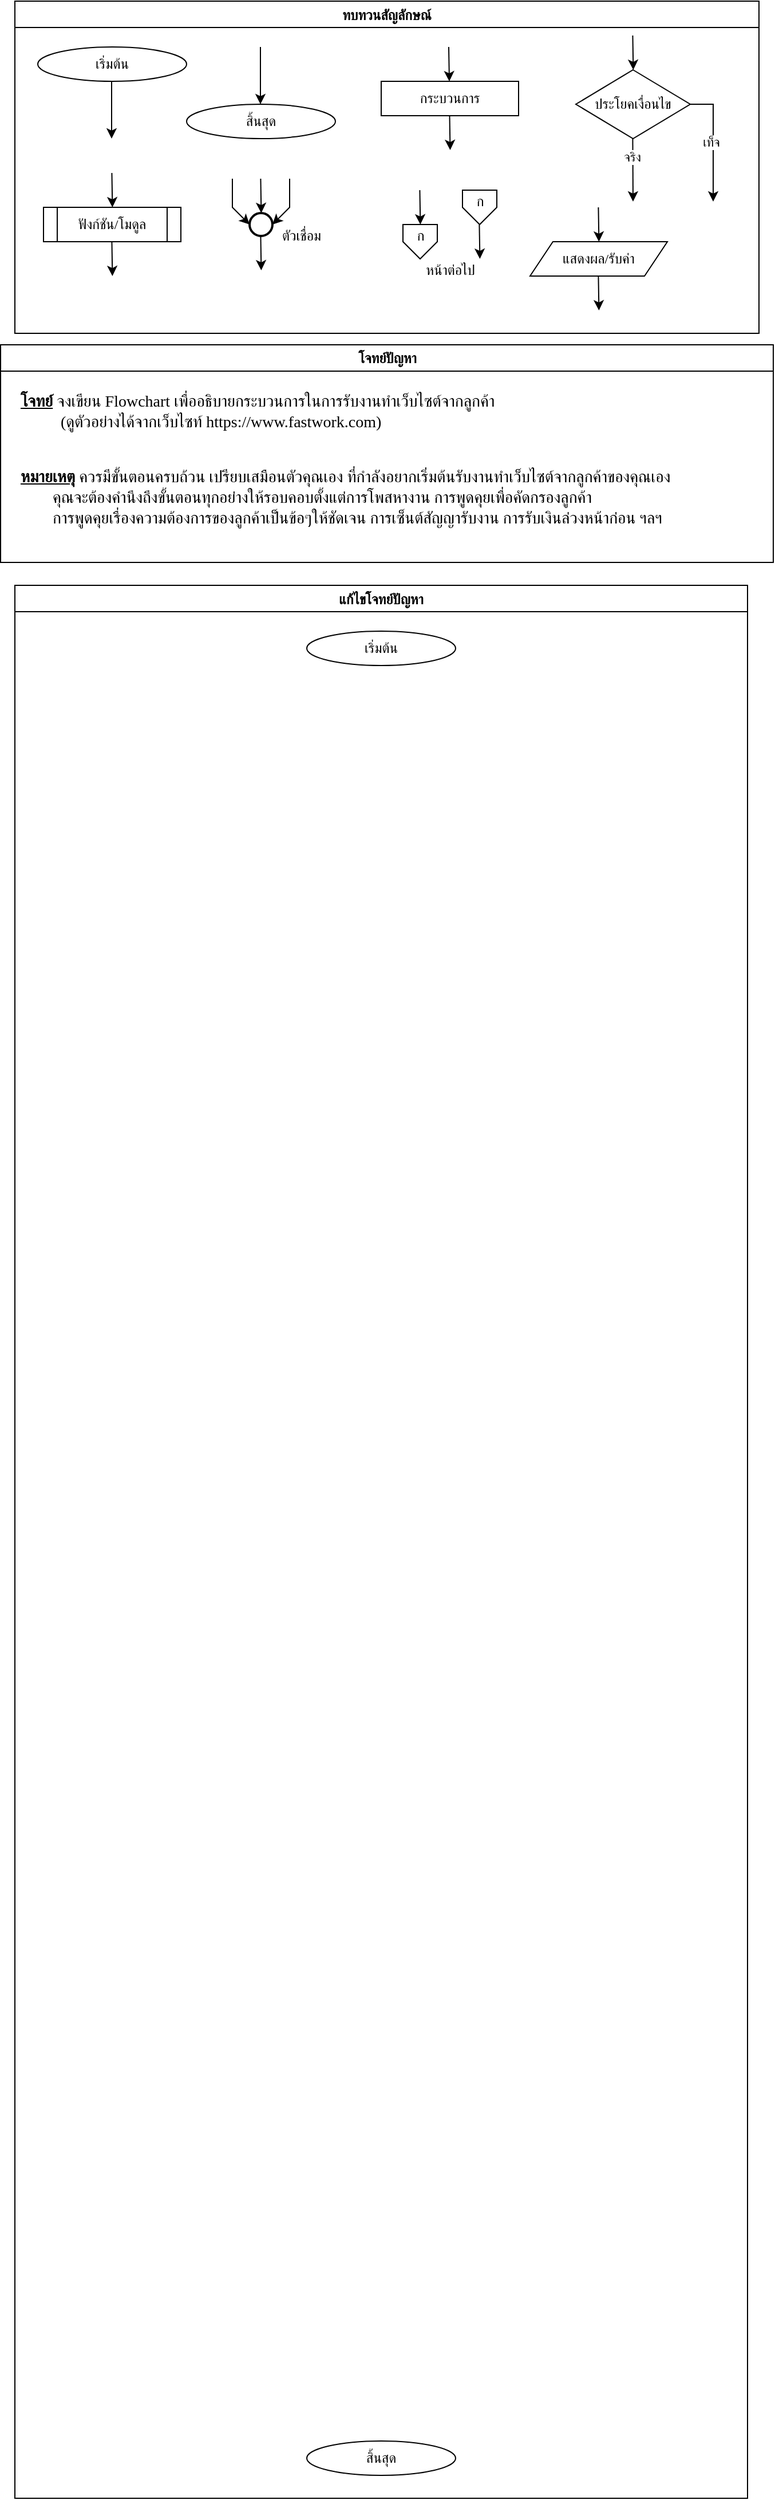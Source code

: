 <mxfile>
    <diagram id="vRWiXDOHxbzRige1x77C" name="Page-1">
        <mxGraphModel dx="2306" dy="513" grid="1" gridSize="10" guides="1" tooltips="1" connect="1" arrows="1" fold="1" page="1" pageScale="1" pageWidth="850" pageHeight="1100" math="0" shadow="0">
            <root>
                <mxCell id="0"/>
                <mxCell id="1" parent="0"/>
                <mxCell id="2" value="ทบทวนสัญลักษณ์" style="swimlane;fontFamily=Sarabun;fontSource=https%3A%2F%2Ffonts.googleapis.com%2Fcss%3Ffamily%3DSarabun;" vertex="1" parent="1">
                    <mxGeometry x="-720" y="20" width="650" height="290" as="geometry"/>
                </mxCell>
                <mxCell id="3" value="&lt;font data-font-src=&quot;https://fonts.googleapis.com/css?family=Sarabun&quot; face=&quot;Sarabun&quot;&gt;เริ่มต้น&lt;/font&gt;" style="ellipse;whiteSpace=wrap;html=1;" vertex="1" parent="2">
                    <mxGeometry x="20" y="40" width="130" height="30" as="geometry"/>
                </mxCell>
                <mxCell id="4" value="" style="endArrow=classic;html=1;rounded=0;" edge="1" parent="2">
                    <mxGeometry width="50" height="50" relative="1" as="geometry">
                        <mxPoint x="84.5" y="70" as="sourcePoint"/>
                        <mxPoint x="84.5" y="120" as="targetPoint"/>
                    </mxGeometry>
                </mxCell>
                <mxCell id="5" value="&lt;font face=&quot;Sarabun&quot;&gt;สิ้นสุด&lt;/font&gt;" style="ellipse;whiteSpace=wrap;html=1;" vertex="1" parent="2">
                    <mxGeometry x="150" y="90" width="130" height="30" as="geometry"/>
                </mxCell>
                <mxCell id="6" value="" style="endArrow=classic;html=1;rounded=0;" edge="1" parent="2">
                    <mxGeometry width="50" height="50" relative="1" as="geometry">
                        <mxPoint x="214.5" y="40" as="sourcePoint"/>
                        <mxPoint x="214.5" y="90" as="targetPoint"/>
                    </mxGeometry>
                </mxCell>
                <mxCell id="7" value="กระบวนการ" style="rounded=0;whiteSpace=wrap;html=1;fontFamily=Sarabun;fontSource=https%3A%2F%2Ffonts.googleapis.com%2Fcss%3Ffamily%3DSarabun;" vertex="1" parent="2">
                    <mxGeometry x="320" y="70" width="120" height="30" as="geometry"/>
                </mxCell>
                <mxCell id="8" value="" style="endArrow=classic;html=1;rounded=0;" edge="1" parent="2">
                    <mxGeometry width="50" height="50" relative="1" as="geometry">
                        <mxPoint x="379" y="40" as="sourcePoint"/>
                        <mxPoint x="379.5" y="70" as="targetPoint"/>
                    </mxGeometry>
                </mxCell>
                <mxCell id="9" value="" style="endArrow=classic;html=1;rounded=0;" edge="1" parent="2">
                    <mxGeometry width="50" height="50" relative="1" as="geometry">
                        <mxPoint x="379.75" y="100" as="sourcePoint"/>
                        <mxPoint x="380.25" y="130" as="targetPoint"/>
                    </mxGeometry>
                </mxCell>
                <mxCell id="10" value="ประโยคเงื่อนไข" style="rhombus;whiteSpace=wrap;html=1;fontFamily=Sarabun;fontSource=https%3A%2F%2Ffonts.googleapis.com%2Fcss%3Ffamily%3DSarabun;" vertex="1" parent="2">
                    <mxGeometry x="490" y="60" width="100" height="60" as="geometry"/>
                </mxCell>
                <mxCell id="11" value="" style="endArrow=classic;html=1;rounded=0;" edge="1" parent="2">
                    <mxGeometry width="50" height="50" relative="1" as="geometry">
                        <mxPoint x="539.71" y="30" as="sourcePoint"/>
                        <mxPoint x="540.21" y="60" as="targetPoint"/>
                    </mxGeometry>
                </mxCell>
                <mxCell id="12" value="" style="endArrow=classic;html=1;rounded=0;" edge="1" parent="2">
                    <mxGeometry width="50" height="50" relative="1" as="geometry">
                        <mxPoint x="539.71" y="120" as="sourcePoint"/>
                        <mxPoint x="540" y="175" as="targetPoint"/>
                    </mxGeometry>
                </mxCell>
                <mxCell id="13" value="จริง" style="edgeLabel;html=1;align=center;verticalAlign=middle;resizable=0;points=[];fontFamily=Sarabun;fontSource=https%3A%2F%2Ffonts.googleapis.com%2Fcss%3Ffamily%3DSarabun;" vertex="1" connectable="0" parent="12">
                    <mxGeometry x="-0.414" y="-1" relative="1" as="geometry">
                        <mxPoint as="offset"/>
                    </mxGeometry>
                </mxCell>
                <mxCell id="14" value="" style="endArrow=classic;html=1;rounded=0;exitX=1;exitY=0.5;exitDx=0;exitDy=0;" edge="1" parent="2" source="10">
                    <mxGeometry width="50" height="50" relative="1" as="geometry">
                        <mxPoint x="620" y="95" as="sourcePoint"/>
                        <mxPoint x="610" y="175" as="targetPoint"/>
                        <Array as="points">
                            <mxPoint x="610" y="90"/>
                        </Array>
                    </mxGeometry>
                </mxCell>
                <mxCell id="15" value="&lt;font data-font-src=&quot;https://fonts.googleapis.com/css?family=Sarabun&quot; face=&quot;Sarabun&quot;&gt;เท็จ&lt;/font&gt;" style="edgeLabel;html=1;align=center;verticalAlign=middle;resizable=0;points=[];" vertex="1" connectable="0" parent="14">
                    <mxGeometry x="-0.002" y="-2" relative="1" as="geometry">
                        <mxPoint as="offset"/>
                    </mxGeometry>
                </mxCell>
                <mxCell id="16" value="&lt;font data-font-src=&quot;https://fonts.googleapis.com/css?family=Sarabun&quot; face=&quot;Sarabun&quot;&gt;ฟังก์ชัน/โมดูล&lt;/font&gt;" style="shape=process;whiteSpace=wrap;html=1;backgroundOutline=1;" vertex="1" parent="2">
                    <mxGeometry x="25" y="180" width="120" height="30" as="geometry"/>
                </mxCell>
                <mxCell id="17" value="" style="endArrow=classic;html=1;rounded=0;" edge="1" parent="2">
                    <mxGeometry width="50" height="50" relative="1" as="geometry">
                        <mxPoint x="84.71" y="150" as="sourcePoint"/>
                        <mxPoint x="85.21" y="180" as="targetPoint"/>
                    </mxGeometry>
                </mxCell>
                <mxCell id="18" value="" style="endArrow=classic;html=1;rounded=0;" edge="1" parent="2">
                    <mxGeometry width="50" height="50" relative="1" as="geometry">
                        <mxPoint x="84.71" y="210" as="sourcePoint"/>
                        <mxPoint x="85.21" y="240" as="targetPoint"/>
                    </mxGeometry>
                </mxCell>
                <mxCell id="19" value="" style="strokeWidth=2;html=1;shape=mxgraph.flowchart.start_2;whiteSpace=wrap;" vertex="1" parent="2">
                    <mxGeometry x="205" y="185" width="20" height="20" as="geometry"/>
                </mxCell>
                <mxCell id="20" value="" style="endArrow=classic;html=1;rounded=0;" edge="1" parent="2">
                    <mxGeometry width="50" height="50" relative="1" as="geometry">
                        <mxPoint x="214.71" y="155" as="sourcePoint"/>
                        <mxPoint x="215.21" y="185" as="targetPoint"/>
                    </mxGeometry>
                </mxCell>
                <mxCell id="21" value="" style="endArrow=classic;html=1;rounded=0;entryX=0;entryY=0.5;entryDx=0;entryDy=0;entryPerimeter=0;" edge="1" parent="2" target="19">
                    <mxGeometry width="50" height="50" relative="1" as="geometry">
                        <mxPoint x="190.0" y="155" as="sourcePoint"/>
                        <mxPoint x="190.5" y="185" as="targetPoint"/>
                        <Array as="points">
                            <mxPoint x="190" y="180"/>
                        </Array>
                    </mxGeometry>
                </mxCell>
                <mxCell id="22" value="" style="endArrow=classic;html=1;rounded=0;entryX=1;entryY=0.5;entryDx=0;entryDy=0;entryPerimeter=0;" edge="1" parent="2" target="19">
                    <mxGeometry width="50" height="50" relative="1" as="geometry">
                        <mxPoint x="240.0" y="155" as="sourcePoint"/>
                        <mxPoint x="240.5" y="185" as="targetPoint"/>
                        <Array as="points">
                            <mxPoint x="240" y="180"/>
                        </Array>
                    </mxGeometry>
                </mxCell>
                <mxCell id="23" value="" style="endArrow=classic;html=1;rounded=0;" edge="1" parent="2">
                    <mxGeometry width="50" height="50" relative="1" as="geometry">
                        <mxPoint x="214.71" y="205" as="sourcePoint"/>
                        <mxPoint x="215.21" y="235" as="targetPoint"/>
                    </mxGeometry>
                </mxCell>
                <mxCell id="24" value="&lt;font data-font-src=&quot;https://fonts.googleapis.com/css?family=Sarabun&quot; face=&quot;Sarabun&quot;&gt;ตัวเชื่อม&lt;/font&gt;" style="text;html=1;align=center;verticalAlign=middle;resizable=0;points=[];autosize=1;strokeColor=none;fillColor=none;" vertex="1" parent="2">
                    <mxGeometry x="220" y="190" width="60" height="30" as="geometry"/>
                </mxCell>
                <mxCell id="25" value="" style="endArrow=classic;html=1;rounded=0;" edge="1" parent="2">
                    <mxGeometry width="50" height="50" relative="1" as="geometry">
                        <mxPoint x="353.71" y="165" as="sourcePoint"/>
                        <mxPoint x="354.21" y="195" as="targetPoint"/>
                    </mxGeometry>
                </mxCell>
                <mxCell id="26" value="" style="verticalLabelPosition=bottom;verticalAlign=top;html=1;shape=offPageConnector;rounded=0;size=0.5;" vertex="1" parent="2">
                    <mxGeometry x="339" y="195" width="30" height="30" as="geometry"/>
                </mxCell>
                <mxCell id="27" value="" style="endArrow=classic;html=1;rounded=0;" edge="1" parent="2">
                    <mxGeometry width="50" height="50" relative="1" as="geometry">
                        <mxPoint x="405.71" y="195" as="sourcePoint"/>
                        <mxPoint x="406.21" y="225" as="targetPoint"/>
                    </mxGeometry>
                </mxCell>
                <mxCell id="28" value="" style="verticalLabelPosition=bottom;verticalAlign=top;html=1;shape=offPageConnector;rounded=0;size=0.5;" vertex="1" parent="2">
                    <mxGeometry x="391" y="165" width="30" height="30" as="geometry"/>
                </mxCell>
                <mxCell id="29" value="หน้าต่อไป" style="text;html=1;align=center;verticalAlign=middle;resizable=0;points=[];autosize=1;strokeColor=none;fillColor=none;fontFamily=Sarabun;fontSource=https%3A%2F%2Ffonts.googleapis.com%2Fcss%3Ffamily%3DSarabun;" vertex="1" parent="2">
                    <mxGeometry x="345" y="220" width="70" height="30" as="geometry"/>
                </mxCell>
                <mxCell id="30" value="ก" style="text;html=1;align=center;verticalAlign=middle;resizable=0;points=[];autosize=1;strokeColor=none;fillColor=none;fontFamily=Sarabun;fontSource=https%3A%2F%2Ffonts.googleapis.com%2Fcss%3Ffamily%3DSarabun;" vertex="1" parent="2">
                    <mxGeometry x="339" y="190" width="30" height="30" as="geometry"/>
                </mxCell>
                <mxCell id="31" value="ก" style="text;html=1;align=center;verticalAlign=middle;resizable=0;points=[];autosize=1;strokeColor=none;fillColor=none;fontFamily=Sarabun;fontSource=https%3A%2F%2Ffonts.googleapis.com%2Fcss%3Ffamily%3DSarabun;" vertex="1" parent="2">
                    <mxGeometry x="391" y="160" width="30" height="30" as="geometry"/>
                </mxCell>
                <mxCell id="32" value="แสดงผล/รับค่า" style="shape=parallelogram;perimeter=parallelogramPerimeter;whiteSpace=wrap;html=1;fixedSize=1;fontFamily=Sarabun;fontSource=https%3A%2F%2Ffonts.googleapis.com%2Fcss%3Ffamily%3DSarabun;" vertex="1" parent="2">
                    <mxGeometry x="450" y="210" width="120" height="30" as="geometry"/>
                </mxCell>
                <mxCell id="33" value="" style="endArrow=classic;html=1;rounded=0;" edge="1" parent="2">
                    <mxGeometry width="50" height="50" relative="1" as="geometry">
                        <mxPoint x="509.71" y="180" as="sourcePoint"/>
                        <mxPoint x="510.21" y="210" as="targetPoint"/>
                    </mxGeometry>
                </mxCell>
                <mxCell id="34" value="" style="endArrow=classic;html=1;rounded=0;" edge="1" parent="2">
                    <mxGeometry width="50" height="50" relative="1" as="geometry">
                        <mxPoint x="509.71" y="240" as="sourcePoint"/>
                        <mxPoint x="510.21" y="270" as="targetPoint"/>
                    </mxGeometry>
                </mxCell>
                <mxCell id="35" value="แก้ไขโจทย์ปัญหา" style="swimlane;fontFamily=Sarabun;fontSource=https%3A%2F%2Ffonts.googleapis.com%2Fcss%3Ffamily%3DSarabun;" vertex="1" parent="1">
                    <mxGeometry x="-720" y="530" width="640" height="1670" as="geometry"/>
                </mxCell>
                <mxCell id="36" value="&lt;font data-font-src=&quot;https://fonts.googleapis.com/css?family=Sarabun&quot; face=&quot;Sarabun&quot;&gt;เริ่มต้น&lt;/font&gt;" style="ellipse;whiteSpace=wrap;html=1;" vertex="1" parent="35">
                    <mxGeometry x="255" y="40" width="130" height="30" as="geometry"/>
                </mxCell>
                <mxCell id="37" value="&lt;font face=&quot;Sarabun&quot;&gt;สิ้นสุด&lt;/font&gt;" style="ellipse;whiteSpace=wrap;html=1;" vertex="1" parent="35">
                    <mxGeometry x="255" y="1620" width="130" height="30" as="geometry"/>
                </mxCell>
                <mxCell id="38" value="&lt;font data-font-src=&quot;https://fonts.googleapis.com/css?family=Sarabun&quot; face=&quot;Sarabun&quot;&gt;โจทย์ปัญหา&lt;/font&gt;" style="swimlane;whiteSpace=wrap;html=1;" vertex="1" parent="1">
                    <mxGeometry x="-732.5" y="320" width="675" height="190" as="geometry"/>
                </mxCell>
                <mxCell id="39" value="&lt;p style=&quot;line-height: 120%;&quot;&gt;&lt;font data-font-src=&quot;https://fonts.googleapis.com/css?family=Sarabun&quot; face=&quot;Sarabun&quot; style=&quot;font-size: 14px;&quot;&gt;&lt;b&gt;&lt;u&gt;โจทย์&lt;/u&gt;&lt;/b&gt; จงเขียน Flowchart เพื่ออธิบายกระบวนการในการรับงานทำเว็บไซต์จากลูกค้า&lt;br&gt;&amp;nbsp; &amp;nbsp; &amp;nbsp; &amp;nbsp; &amp;nbsp; (ดูตัวอย่างได้จากเว็บไซท์ https://www.fastwork.com)&lt;br&gt;&lt;/font&gt;&lt;br&gt;&lt;/p&gt;&lt;p style=&quot;line-height: 120%;&quot;&gt;&lt;font face=&quot;Sarabun&quot;&gt;&lt;b&gt;&lt;u&gt;หมายเหตุ&lt;/u&gt;&lt;/b&gt;&amp;nbsp;ควรมีขั้นตอนครบถ้วน เปรียบเสมือนตัวคุณเอง ที่กำลังอยากเริ่มต้นรับงานทำเว็บไซต์จากลูกค้าของคุณเอง&lt;br&gt;&amp;nbsp; &amp;nbsp; &amp;nbsp; &amp;nbsp; คุณจะต้องคำนึงถึงขั้นตอนทุกอย่างให้รอบคอบตั้งแต่การโพสหางาน การพูดคุยเพื่อคัดกรองลูกค้า&lt;br&gt;&amp;nbsp; &amp;nbsp; &amp;nbsp; &amp;nbsp; การพูดคุยเรื่องความต้องการของลูกค้าเป็นข้อๆให้ชัดเจน การเซ็นต์สัญญารับงาน การรับเงินล่วงหน้าก่อน ฯลฯ&lt;/font&gt;&lt;/p&gt;&lt;p style=&quot;line-height: 120%;&quot;&gt;&lt;font face=&quot;Sarabun&quot;&gt;&lt;br&gt;&lt;/font&gt;&lt;/p&gt;" style="text;html=1;align=left;verticalAlign=top;resizable=0;points=[];autosize=1;strokeColor=none;fillColor=none;fontSize=14;" vertex="1" parent="38">
                    <mxGeometry x="15" y="20" width="660" height="200" as="geometry"/>
                </mxCell>
            </root>
        </mxGraphModel>
    </diagram>
</mxfile>